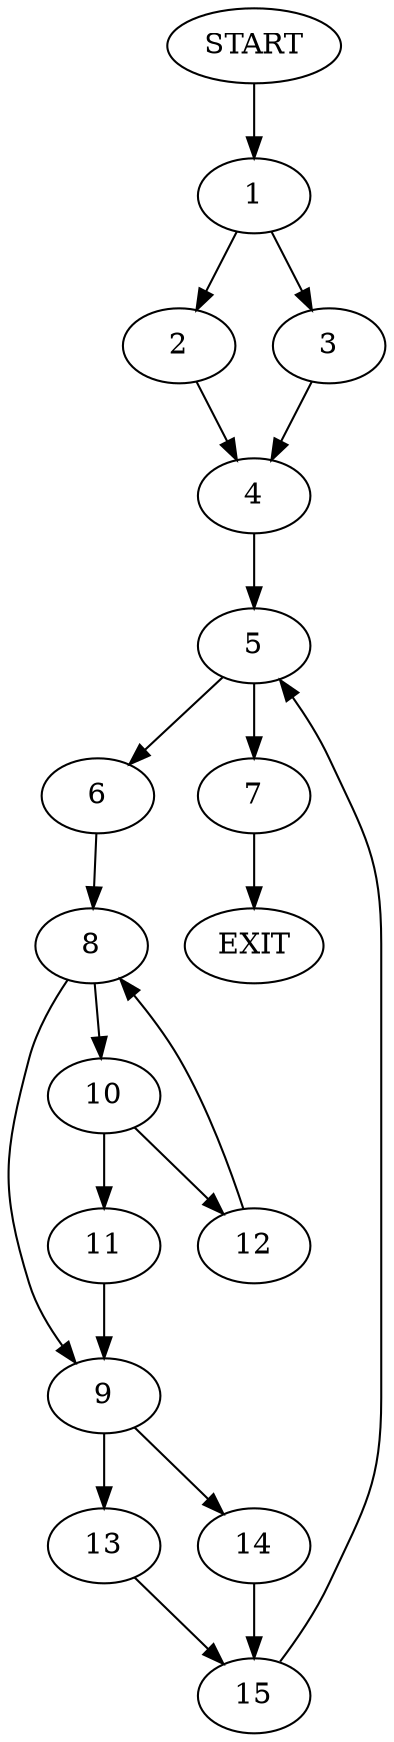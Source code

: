 digraph {
0 [label="START"]
16 [label="EXIT"]
0 -> 1
1 -> 2
1 -> 3
2 -> 4
3 -> 4
4 -> 5
5 -> 6
5 -> 7
6 -> 8
7 -> 16
8 -> 9
8 -> 10
10 -> 11
10 -> 12
9 -> 13
9 -> 14
11 -> 9
12 -> 8
13 -> 15
14 -> 15
15 -> 5
}
